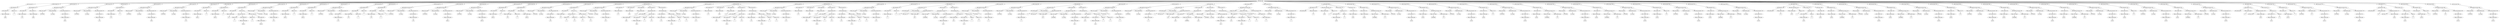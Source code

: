 /*
 * AST in dot format generated by phc -- the PHP compiler
 */

digraph AST {
node_0 [label="AST_php_script"];
node_1 [label="AST_eval_expr (12)"];
node_2 [label="AST_assignment (12)"];
node_3 [label="AST_variable (12)"];
node_4 [label="Token_variable_name"];
node_5 [label="base", shape=box]
node_4 -> node_5;
node_3 -> node_4;
node_6 [label="Token_int (12)"];
node_7 [label="1", shape=box]
node_6 -> node_7;
node_2 -> node_6;
node_2 -> node_3;
node_1 -> node_2;
node_8 [label="AST_eval_expr (13)"];
node_9 [label="AST_assignment (13)"];
node_10 [label="AST_variable (13)"];
node_11 [label="Token_variable_name"];
node_12 [label="ref", shape=box]
node_11 -> node_12;
node_10 -> node_11;
node_13 [label="AST_variable (13)"];
node_14 [label="Token_variable_name"];
node_15 [label="base", shape=box]
node_14 -> node_15;
node_13 -> node_14;
node_9 -> node_13;
node_9 -> node_10;
node_8 -> node_9;
node_16 [label="AST_eval_expr (15)"];
node_17 [label="AST_method_invocation (15)"];
node_18 [label="Token_class_name"];
node_19 [label="%STDLIB%", shape=box]
node_18 -> node_19;
node_20 [label="Token_method_name"];
node_21 [label="var_dump", shape=box]
node_20 -> node_21;
node_22 [label="AST_actual_parameter (15)"];
node_23 [label="AST_variable (15)"];
node_24 [label="Token_variable_name"];
node_25 [label="base", shape=box]
node_24 -> node_25;
node_23 -> node_24;
node_22 -> node_23;
node_17 -> node_22;
node_17 -> node_20;
node_17 -> node_18;
node_16 -> node_17;
node_26 [label="AST_eval_expr (16)"];
node_27 [label="AST_method_invocation (16)"];
node_28 [label="Token_class_name"];
node_29 [label="%STDLIB%", shape=box]
node_28 -> node_29;
node_30 [label="Token_method_name"];
node_31 [label="var_dump", shape=box]
node_30 -> node_31;
node_32 [label="AST_actual_parameter (16)"];
node_33 [label="AST_variable (16)"];
node_34 [label="Token_variable_name"];
node_35 [label="ref", shape=box]
node_34 -> node_35;
node_33 -> node_34;
node_32 -> node_33;
node_27 -> node_32;
node_27 -> node_30;
node_27 -> node_28;
node_26 -> node_27;
node_36 [label="AST_eval_expr (18)"];
node_37 [label="AST_assignment (18)"];
node_38 [label="AST_variable (18)"];
node_39 [label="Token_variable_name"];
node_40 [label="ref", shape=box]
node_39 -> node_40;
node_38 -> node_39;
node_41 [label="Token_int (18)"];
node_42 [label="2", shape=box]
node_41 -> node_42;
node_37 -> node_41;
node_37 -> node_38;
node_36 -> node_37;
node_43 [label="AST_eval_expr (20)"];
node_44 [label="AST_method_invocation (20)"];
node_45 [label="Token_class_name"];
node_46 [label="%STDLIB%", shape=box]
node_45 -> node_46;
node_47 [label="Token_method_name"];
node_48 [label="var_dump", shape=box]
node_47 -> node_48;
node_49 [label="AST_actual_parameter (20)"];
node_50 [label="AST_variable (20)"];
node_51 [label="Token_variable_name"];
node_52 [label="base", shape=box]
node_51 -> node_52;
node_50 -> node_51;
node_49 -> node_50;
node_44 -> node_49;
node_44 -> node_47;
node_44 -> node_45;
node_43 -> node_44;
node_53 [label="AST_eval_expr (21)"];
node_54 [label="AST_method_invocation (21)"];
node_55 [label="Token_class_name"];
node_56 [label="%STDLIB%", shape=box]
node_55 -> node_56;
node_57 [label="Token_method_name"];
node_58 [label="var_dump", shape=box]
node_57 -> node_58;
node_59 [label="AST_actual_parameter (21)"];
node_60 [label="AST_variable (21)"];
node_61 [label="Token_variable_name"];
node_62 [label="ref", shape=box]
node_61 -> node_62;
node_60 -> node_61;
node_59 -> node_60;
node_54 -> node_59;
node_54 -> node_57;
node_54 -> node_55;
node_53 -> node_54;
node_63 [label="AST_eval_expr (27)"];
node_64 [label="AST_assignment (27)"];
node_65 [label="AST_variable (27)"];
node_66 [label="Token_variable_name"];
node_67 [label="base_1", shape=box]
node_66 -> node_67;
node_65 -> node_66;
node_68 [label="Token_int (27)"];
node_69 [label="3", shape=box]
node_68 -> node_69;
node_64 -> node_68;
node_64 -> node_65;
node_63 -> node_64;
node_70 [label="AST_eval_expr (28)"];
node_71 [label="AST_assignment (28)"];
node_72 [label="AST_variable (28)"];
node_73 [label="Token_variable_name"];
node_74 [label="base_2", shape=box]
node_73 -> node_74;
node_72 -> node_73;
node_75 [label="Token_int (28)"];
node_76 [label="4", shape=box]
node_75 -> node_76;
node_71 -> node_75;
node_71 -> node_72;
node_70 -> node_71;
node_77 [label="AST_eval_expr (30)"];
node_78 [label="AST_assignment (30)"];
node_79 [label="AST_variable (30)"];
node_80 [label="Token_variable_name"];
node_81 [label="ref", shape=box]
node_80 -> node_81;
node_79 -> node_80;
node_82 [label="AST_array (30)"];
node_83 [label="AST_array_elem (30)"];
node_84 [label="Token_int (30)"];
node_85 [label="1", shape=box]
node_84 -> node_85;
node_86 [label="AST_variable (30)"];
node_87 [label="Token_variable_name"];
node_88 [label="base_1", shape=box]
node_87 -> node_88;
node_86 -> node_87;
node_83 -> node_86;
node_83 -> node_84;
node_89 [label="AST_array_elem (30)"];
node_90 [label="Token_int (30)"];
node_91 [label="2", shape=box]
node_90 -> node_91;
node_92 [label="AST_variable (30)"];
node_93 [label="Token_variable_name"];
node_94 [label="base_2", shape=box]
node_93 -> node_94;
node_92 -> node_93;
node_89 -> node_92;
node_89 -> node_90;
node_82 -> node_89;
node_82 -> node_83;
node_78 -> node_82;
node_78 -> node_79;
node_77 -> node_78;
node_95 [label="AST_eval_expr (32)"];
node_96 [label="AST_method_invocation (32)"];
node_97 [label="Token_class_name"];
node_98 [label="%STDLIB%", shape=box]
node_97 -> node_98;
node_99 [label="Token_method_name"];
node_100 [label="var_dump", shape=box]
node_99 -> node_100;
node_101 [label="AST_actual_parameter (32)"];
node_102 [label="AST_variable (32)"];
node_103 [label="Token_variable_name"];
node_104 [label="ref", shape=box]
node_103 -> node_104;
node_102 -> node_103;
node_101 -> node_102;
node_96 -> node_101;
node_96 -> node_99;
node_96 -> node_97;
node_95 -> node_96;
node_105 [label="AST_eval_expr (34)"];
node_106 [label="AST_assignment (34)"];
node_107 [label="AST_variable (34)"];
node_108 [label="Token_variable_name"];
node_109 [label="base_1", shape=box]
node_108 -> node_109;
node_107 -> node_108;
node_110 [label="Token_int (34)"];
node_111 [label="5", shape=box]
node_110 -> node_111;
node_106 -> node_110;
node_106 -> node_107;
node_105 -> node_106;
node_112 [label="AST_eval_expr (35)"];
node_113 [label="AST_assignment (35)"];
node_114 [label="AST_variable (35)"];
node_115 [label="Token_variable_name"];
node_116 [label="base_2", shape=box]
node_115 -> node_116;
node_114 -> node_115;
node_117 [label="Token_int (35)"];
node_118 [label="6", shape=box]
node_117 -> node_118;
node_113 -> node_117;
node_113 -> node_114;
node_112 -> node_113;
node_119 [label="AST_eval_expr (37)"];
node_120 [label="AST_method_invocation (37)"];
node_121 [label="Token_class_name"];
node_122 [label="%STDLIB%", shape=box]
node_121 -> node_122;
node_123 [label="Token_method_name"];
node_124 [label="var_dump", shape=box]
node_123 -> node_124;
node_125 [label="AST_actual_parameter (37)"];
node_126 [label="AST_variable (37)"];
node_127 [label="Token_variable_name"];
node_128 [label="ref", shape=box]
node_127 -> node_128;
node_126 -> node_127;
node_125 -> node_126;
node_120 -> node_125;
node_120 -> node_123;
node_120 -> node_121;
node_119 -> node_120;
node_129 [label="AST_eval_expr (38)"];
node_130 [label="AST_assignment (38)"];
node_131 [label="AST_variable (38)"];
node_132 [label="Token_variable_name"];
node_133 [label="ref", shape=box]
node_132 -> node_133;
node_134 [label="Token_int (38)"];
node_135 [label="1", shape=box]
node_134 -> node_135;
node_131 -> node_134;
node_131 -> node_132;
node_136 [label="Token_int (38)"];
node_137 [label="7", shape=box]
node_136 -> node_137;
node_130 -> node_136;
node_130 -> node_131;
node_129 -> node_130;
node_138 [label="AST_eval_expr (39)"];
node_139 [label="AST_assignment (39)"];
node_140 [label="AST_variable (39)"];
node_141 [label="Token_variable_name"];
node_142 [label="ref", shape=box]
node_141 -> node_142;
node_143 [label="Token_int (39)"];
node_144 [label="2", shape=box]
node_143 -> node_144;
node_140 -> node_143;
node_140 -> node_141;
node_145 [label="Token_int (39)"];
node_146 [label="8", shape=box]
node_145 -> node_146;
node_139 -> node_145;
node_139 -> node_140;
node_138 -> node_139;
node_147 [label="AST_eval_expr (41)"];
node_148 [label="AST_method_invocation (41)"];
node_149 [label="Token_class_name"];
node_150 [label="%STDLIB%", shape=box]
node_149 -> node_150;
node_151 [label="Token_method_name"];
node_152 [label="var_dump", shape=box]
node_151 -> node_152;
node_153 [label="AST_actual_parameter (41)"];
node_154 [label="AST_variable (41)"];
node_155 [label="Token_variable_name"];
node_156 [label="ref", shape=box]
node_155 -> node_156;
node_154 -> node_155;
node_153 -> node_154;
node_148 -> node_153;
node_148 -> node_151;
node_148 -> node_149;
node_147 -> node_148;
node_157 [label="AST_eval_expr (42)"];
node_158 [label="AST_method_invocation (42)"];
node_159 [label="Token_class_name"];
node_160 [label="%STDLIB%", shape=box]
node_159 -> node_160;
node_161 [label="Token_method_name"];
node_162 [label="var_dump", shape=box]
node_161 -> node_162;
node_163 [label="AST_actual_parameter (42)"];
node_164 [label="AST_variable (42)"];
node_165 [label="Token_variable_name"];
node_166 [label="base_1", shape=box]
node_165 -> node_166;
node_164 -> node_165;
node_163 -> node_164;
node_158 -> node_163;
node_158 -> node_161;
node_158 -> node_159;
node_157 -> node_158;
node_167 [label="AST_eval_expr (43)"];
node_168 [label="AST_method_invocation (43)"];
node_169 [label="Token_class_name"];
node_170 [label="%STDLIB%", shape=box]
node_169 -> node_170;
node_171 [label="Token_method_name"];
node_172 [label="var_dump", shape=box]
node_171 -> node_172;
node_173 [label="AST_actual_parameter (43)"];
node_174 [label="AST_variable (43)"];
node_175 [label="Token_variable_name"];
node_176 [label="base_2", shape=box]
node_175 -> node_176;
node_174 -> node_175;
node_173 -> node_174;
node_168 -> node_173;
node_168 -> node_171;
node_168 -> node_169;
node_167 -> node_168;
node_177 [label="AST_eval_expr (45)"];
node_178 [label="AST_assignment (45)"];
node_179 [label="AST_variable (45)"];
node_180 [label="Token_variable_name"];
node_181 [label="base_3", shape=box]
node_180 -> node_181;
node_179 -> node_180;
node_182 [label="Token_int (45)"];
node_183 [label="9", shape=box]
node_182 -> node_183;
node_178 -> node_182;
node_178 -> node_179;
node_177 -> node_178;
node_184 [label="AST_eval_expr (46)"];
node_185 [label="AST_assignment (46)"];
node_186 [label="AST_variable (46)"];
node_187 [label="Token_variable_name"];
node_188 [label="ref", shape=box]
node_187 -> node_188;
node_189 [label="Token_int (46)"];
node_190 [label="2", shape=box]
node_189 -> node_190;
node_186 -> node_189;
node_186 -> node_187;
node_191 [label="AST_variable (46)"];
node_192 [label="Token_variable_name"];
node_193 [label="base_3", shape=box]
node_192 -> node_193;
node_191 -> node_192;
node_185 -> node_191;
node_185 -> node_186;
node_184 -> node_185;
node_194 [label="AST_eval_expr (48)"];
node_195 [label="AST_method_invocation (48)"];
node_196 [label="Token_class_name"];
node_197 [label="%STDLIB%", shape=box]
node_196 -> node_197;
node_198 [label="Token_method_name"];
node_199 [label="var_dump", shape=box]
node_198 -> node_199;
node_200 [label="AST_actual_parameter (48)"];
node_201 [label="AST_variable (48)"];
node_202 [label="Token_variable_name"];
node_203 [label="ref", shape=box]
node_202 -> node_203;
node_201 -> node_202;
node_200 -> node_201;
node_195 -> node_200;
node_195 -> node_198;
node_195 -> node_196;
node_194 -> node_195;
node_204 [label="AST_eval_expr (57)"];
node_205 [label="AST_assignment (57)"];
node_206 [label="AST_variable (57)"];
node_207 [label="Token_variable_name"];
node_208 [label="arr", shape=box]
node_207 -> node_208;
node_206 -> node_207;
node_209 [label="AST_array (57)"];
node_210 [label="AST_array_elem (57)"];
node_211 [label="Token_int (57)"];
node_212 [label="1", shape=box]
node_211 -> node_212;
node_213 [label="Token_int (57)"];
node_214 [label="11", shape=box]
node_213 -> node_214;
node_210 -> node_213;
node_210 -> node_211;
node_215 [label="AST_array_elem (57)"];
node_216 [label="Token_int (57)"];
node_217 [label="2", shape=box]
node_216 -> node_217;
node_218 [label="Token_int (57)"];
node_219 [label="12", shape=box]
node_218 -> node_219;
node_215 -> node_218;
node_215 -> node_216;
node_209 -> node_215;
node_209 -> node_210;
node_205 -> node_209;
node_205 -> node_206;
node_204 -> node_205;
node_220 [label="AST_eval_expr (58)"];
node_221 [label="AST_method_invocation (58)"];
node_222 [label="Token_class_name"];
node_223 [label="%STDLIB%", shape=box]
node_222 -> node_223;
node_224 [label="Token_method_name"];
node_225 [label="var_dump", shape=box]
node_224 -> node_225;
node_226 [label="AST_actual_parameter (58)"];
node_227 [label="AST_variable (58)"];
node_228 [label="Token_variable_name"];
node_229 [label="arr", shape=box]
node_228 -> node_229;
node_227 -> node_228;
node_226 -> node_227;
node_221 -> node_226;
node_221 -> node_224;
node_221 -> node_222;
node_220 -> node_221;
node_230 [label="AST_foreach (60)"];
node_231 [label="AST_variable (60)"];
node_232 [label="Token_variable_name"];
node_233 [label="arr", shape=box]
node_232 -> node_233;
node_231 -> node_232;
node_234 [label="AST_variable (60)"];
node_235 [label="Token_variable_name"];
node_236 [label="key", shape=box]
node_235 -> node_236;
node_234 -> node_235;
node_237 [label="AST_variable (60)"];
node_238 [label="Token_variable_name"];
node_239 [label="val", shape=box]
node_238 -> node_239;
node_237 -> node_238;
node_240 [label="AST_eval_expr (60)"];
node_241 [label="AST_assignment (60)"];
node_242 [label="AST_variable (60)"];
node_243 [label="Token_variable_name"];
node_244 [label="key", shape=box]
node_243 -> node_244;
node_242 -> node_243;
node_245 [label="AST_bin_op (60)"];
node_246 [label="AST_variable (60)"];
node_247 [label="Token_variable_name"];
node_248 [label="key", shape=box]
node_247 -> node_248;
node_246 -> node_247;
node_249 [label="Token_op"];
node_250 [label="+", shape=box]
node_249 -> node_250;
node_251 [label="Token_int (60)"];
node_252 [label="10", shape=box]
node_251 -> node_252;
node_245 -> node_251;
node_245 -> node_249;
node_245 -> node_246;
node_241 -> node_245;
node_241 -> node_242;
node_240 -> node_241;
node_253 [label="AST_eval_expr (60)"];
node_254 [label="AST_assignment (60)"];
node_255 [label="AST_variable (60)"];
node_256 [label="Token_variable_name"];
node_257 [label="val", shape=box]
node_256 -> node_257;
node_255 -> node_256;
node_258 [label="AST_bin_op (60)"];
node_259 [label="AST_variable (60)"];
node_260 [label="Token_variable_name"];
node_261 [label="val", shape=box]
node_260 -> node_261;
node_259 -> node_260;
node_262 [label="Token_op"];
node_263 [label="*", shape=box]
node_262 -> node_263;
node_264 [label="Token_int (60)"];
node_265 [label="2", shape=box]
node_264 -> node_265;
node_258 -> node_264;
node_258 -> node_262;
node_258 -> node_259;
node_254 -> node_258;
node_254 -> node_255;
node_253 -> node_254;
node_230 -> node_253;
node_230 -> node_240;
node_230 -> node_237;
node_230 -> node_234;
node_230 -> node_231;
node_266 [label="AST_eval_expr (61)"];
node_267 [label="AST_method_invocation (61)"];
node_268 [label="Token_class_name"];
node_269 [label="%STDLIB%", shape=box]
node_268 -> node_269;
node_270 [label="Token_method_name"];
node_271 [label="var_dump", shape=box]
node_270 -> node_271;
node_272 [label="AST_actual_parameter (61)"];
node_273 [label="AST_variable (61)"];
node_274 [label="Token_variable_name"];
node_275 [label="arr", shape=box]
node_274 -> node_275;
node_273 -> node_274;
node_272 -> node_273;
node_267 -> node_272;
node_267 -> node_270;
node_267 -> node_268;
node_266 -> node_267;
node_276 [label="AST_foreach (63)"];
node_277 [label="AST_variable (63)"];
node_278 [label="Token_variable_name"];
node_279 [label="arr", shape=box]
node_278 -> node_279;
node_277 -> node_278;
node_280 [label="AST_variable (63)"];
node_281 [label="Token_variable_name"];
node_282 [label="key", shape=box]
node_281 -> node_282;
node_280 -> node_281;
node_283 [label="AST_variable (63)"];
node_284 [label="Token_variable_name"];
node_285 [label="val", shape=box]
node_284 -> node_285;
node_283 -> node_284;
node_286 [label="AST_eval_expr (63)"];
node_287 [label="AST_assignment (63)"];
node_288 [label="AST_variable (63)"];
node_289 [label="Token_variable_name"];
node_290 [label="key", shape=box]
node_289 -> node_290;
node_288 -> node_289;
node_291 [label="AST_bin_op (63)"];
node_292 [label="AST_variable (63)"];
node_293 [label="Token_variable_name"];
node_294 [label="key", shape=box]
node_293 -> node_294;
node_292 -> node_293;
node_295 [label="Token_op"];
node_296 [label="+", shape=box]
node_295 -> node_296;
node_297 [label="Token_int (63)"];
node_298 [label="10", shape=box]
node_297 -> node_298;
node_291 -> node_297;
node_291 -> node_295;
node_291 -> node_292;
node_287 -> node_291;
node_287 -> node_288;
node_286 -> node_287;
node_299 [label="AST_eval_expr (63)"];
node_300 [label="AST_assignment (63)"];
node_301 [label="AST_variable (63)"];
node_302 [label="Token_variable_name"];
node_303 [label="val", shape=box]
node_302 -> node_303;
node_301 -> node_302;
node_304 [label="AST_bin_op (63)"];
node_305 [label="AST_variable (63)"];
node_306 [label="Token_variable_name"];
node_307 [label="val", shape=box]
node_306 -> node_307;
node_305 -> node_306;
node_308 [label="Token_op"];
node_309 [label="*", shape=box]
node_308 -> node_309;
node_310 [label="Token_int (63)"];
node_311 [label="2", shape=box]
node_310 -> node_311;
node_304 -> node_310;
node_304 -> node_308;
node_304 -> node_305;
node_300 -> node_304;
node_300 -> node_301;
node_299 -> node_300;
node_276 -> node_299;
node_276 -> node_286;
node_276 -> node_283;
node_276 -> node_280;
node_276 -> node_277;
node_312 [label="AST_eval_expr (64)"];
node_313 [label="AST_method_invocation (64)"];
node_314 [label="Token_class_name"];
node_315 [label="%STDLIB%", shape=box]
node_314 -> node_315;
node_316 [label="Token_method_name"];
node_317 [label="var_dump", shape=box]
node_316 -> node_317;
node_318 [label="AST_actual_parameter (64)"];
node_319 [label="AST_variable (64)"];
node_320 [label="Token_variable_name"];
node_321 [label="arr", shape=box]
node_320 -> node_321;
node_319 -> node_320;
node_318 -> node_319;
node_313 -> node_318;
node_313 -> node_316;
node_313 -> node_314;
node_312 -> node_313;
node_322 [label="AST_foreach (65)"];
node_323 [label="AST_variable (65)"];
node_324 [label="Token_variable_name"];
node_325 [label="arr", shape=box]
node_324 -> node_325;
node_323 -> node_324;
node_326 [label="AST_variable (65)"];
node_327 [label="Token_variable_name"];
node_328 [label="key", shape=box]
node_327 -> node_328;
node_326 -> node_327;
node_329 [label="AST_variable (65)"];
node_330 [label="Token_variable_name"];
node_331 [label="val", shape=box]
node_330 -> node_331;
node_329 -> node_330;
node_332 [label="AST_eval_expr (65)"];
node_333 [label="AST_assignment (65)"];
node_334 [label="AST_variable (65)"];
node_335 [label="Token_variable_name"];
node_336 [label="key", shape=box]
node_335 -> node_336;
node_334 -> node_335;
node_337 [label="AST_bin_op (65)"];
node_338 [label="AST_variable (65)"];
node_339 [label="Token_variable_name"];
node_340 [label="key", shape=box]
node_339 -> node_340;
node_338 -> node_339;
node_341 [label="Token_op"];
node_342 [label="+", shape=box]
node_341 -> node_342;
node_343 [label="Token_int (65)"];
node_344 [label="10", shape=box]
node_343 -> node_344;
node_337 -> node_343;
node_337 -> node_341;
node_337 -> node_338;
node_333 -> node_337;
node_333 -> node_334;
node_332 -> node_333;
node_345 [label="AST_eval_expr (65)"];
node_346 [label="AST_assignment (65)"];
node_347 [label="AST_variable (65)"];
node_348 [label="Token_variable_name"];
node_349 [label="val", shape=box]
node_348 -> node_349;
node_347 -> node_348;
node_350 [label="AST_bin_op (65)"];
node_351 [label="AST_variable (65)"];
node_352 [label="Token_variable_name"];
node_353 [label="val", shape=box]
node_352 -> node_353;
node_351 -> node_352;
node_354 [label="Token_op"];
node_355 [label="*", shape=box]
node_354 -> node_355;
node_356 [label="Token_int (65)"];
node_357 [label="2", shape=box]
node_356 -> node_357;
node_350 -> node_356;
node_350 -> node_354;
node_350 -> node_351;
node_346 -> node_350;
node_346 -> node_347;
node_345 -> node_346;
node_322 -> node_345;
node_322 -> node_332;
node_322 -> node_329;
node_322 -> node_326;
node_322 -> node_323;
node_358 [label="AST_eval_expr (66)"];
node_359 [label="AST_method_invocation (66)"];
node_360 [label="Token_class_name"];
node_361 [label="%STDLIB%", shape=box]
node_360 -> node_361;
node_362 [label="Token_method_name"];
node_363 [label="var_dump", shape=box]
node_362 -> node_363;
node_364 [label="AST_actual_parameter (66)"];
node_365 [label="AST_variable (66)"];
node_366 [label="Token_variable_name"];
node_367 [label="arr", shape=box]
node_366 -> node_367;
node_365 -> node_366;
node_364 -> node_365;
node_359 -> node_364;
node_359 -> node_362;
node_359 -> node_360;
node_358 -> node_359;
node_368 [label="AST_eval_expr (74)"];
node_369 [label="AST_assignment (74)"];
node_370 [label="AST_variable (74)"];
node_371 [label="Token_variable_name"];
node_372 [label="x", shape=box]
node_371 -> node_372;
node_370 -> node_371;
node_373 [label="Token_int (74)"];
node_374 [label="2", shape=box]
node_373 -> node_374;
node_369 -> node_373;
node_369 -> node_370;
node_368 -> node_369;
node_375 [label="AST_method (75)"];
node_376 [label="AST_signature (79)"];
node_377 [label="AST_method_mod"];
node_378 [label="Token_method_name"];
node_379 [label="f1", shape=box]
node_378 -> node_379;
node_380 [label="AST_formal_parameter (75)"];
node_381 [label="AST_type (75)"];
node_382 [label="Token_variable_name"];
node_383 [label="par", shape=box]
node_382 -> node_383;
node_380 -> node_382;
node_380 -> node_381;
node_376 -> node_380;
node_376 -> node_378;
node_376 -> node_377;
node_384 [label="AST_eval_expr (77)"];
node_385 [label="AST_method_invocation (77)"];
node_386 [label="Token_class_name"];
node_387 [label="%STDLIB%", shape=box]
node_386 -> node_387;
node_388 [label="Token_method_name"];
node_389 [label="var_dump", shape=box]
node_388 -> node_389;
node_390 [label="AST_actual_parameter (77)"];
node_391 [label="AST_variable (77)"];
node_392 [label="Token_variable_name"];
node_393 [label="par", shape=box]
node_392 -> node_393;
node_391 -> node_392;
node_390 -> node_391;
node_385 -> node_390;
node_385 -> node_388;
node_385 -> node_386;
node_384 -> node_385;
node_394 [label="AST_eval_expr (78)"];
node_395 [label="AST_assignment (78)"];
node_396 [label="AST_variable (78)"];
node_397 [label="Token_variable_name"];
node_398 [label="par", shape=box]
node_397 -> node_398;
node_396 -> node_397;
node_399 [label="AST_bin_op (78)"];
node_400 [label="AST_variable (78)"];
node_401 [label="Token_variable_name"];
node_402 [label="par", shape=box]
node_401 -> node_402;
node_400 -> node_401;
node_403 [label="Token_op"];
node_404 [label="*", shape=box]
node_403 -> node_404;
node_405 [label="Token_int (78)"];
node_406 [label="2", shape=box]
node_405 -> node_406;
node_399 -> node_405;
node_399 -> node_403;
node_399 -> node_400;
node_395 -> node_399;
node_395 -> node_396;
node_394 -> node_395;
node_375 -> node_394;
node_375 -> node_384;
node_375 -> node_376;
node_407 [label="AST_eval_expr (81)"];
node_408 [label="AST_method_invocation (81)"];
node_409 [label="Token_class_name"];
node_410 [label="%STDLIB%", shape=box]
node_409 -> node_410;
node_411 [label="Token_method_name"];
node_412 [label="f1", shape=box]
node_411 -> node_412;
node_413 [label="AST_actual_parameter (81)"];
node_414 [label="AST_variable (81)"];
node_415 [label="Token_variable_name"];
node_416 [label="x", shape=box]
node_415 -> node_416;
node_414 -> node_415;
node_413 -> node_414;
node_408 -> node_413;
node_408 -> node_411;
node_408 -> node_409;
node_407 -> node_408;
node_417 [label="AST_eval_expr (82)"];
node_418 [label="AST_method_invocation (82)"];
node_419 [label="Token_class_name"];
node_420 [label="%STDLIB%", shape=box]
node_419 -> node_420;
node_421 [label="Token_method_name"];
node_422 [label="var_dump", shape=box]
node_421 -> node_422;
node_423 [label="AST_actual_parameter (82)"];
node_424 [label="AST_variable (82)"];
node_425 [label="Token_variable_name"];
node_426 [label="x", shape=box]
node_425 -> node_426;
node_424 -> node_425;
node_423 -> node_424;
node_418 -> node_423;
node_418 -> node_421;
node_418 -> node_419;
node_417 -> node_418;
node_427 [label="AST_method (84)"];
node_428 [label="AST_signature (88)"];
node_429 [label="AST_method_mod"];
node_430 [label="Token_method_name"];
node_431 [label="f2", shape=box]
node_430 -> node_431;
node_432 [label="AST_formal_parameter (84)"];
node_433 [label="AST_type (84)"];
node_434 [label="Token_variable_name"];
node_435 [label="par", shape=box]
node_434 -> node_435;
node_432 -> node_434;
node_432 -> node_433;
node_428 -> node_432;
node_428 -> node_430;
node_428 -> node_429;
node_436 [label="AST_eval_expr (86)"];
node_437 [label="AST_method_invocation (86)"];
node_438 [label="Token_class_name"];
node_439 [label="%STDLIB%", shape=box]
node_438 -> node_439;
node_440 [label="Token_method_name"];
node_441 [label="var_dump", shape=box]
node_440 -> node_441;
node_442 [label="AST_actual_parameter (86)"];
node_443 [label="AST_variable (86)"];
node_444 [label="Token_variable_name"];
node_445 [label="par", shape=box]
node_444 -> node_445;
node_443 -> node_444;
node_442 -> node_443;
node_437 -> node_442;
node_437 -> node_440;
node_437 -> node_438;
node_436 -> node_437;
node_446 [label="AST_eval_expr (87)"];
node_447 [label="AST_assignment (87)"];
node_448 [label="AST_variable (87)"];
node_449 [label="Token_variable_name"];
node_450 [label="par", shape=box]
node_449 -> node_450;
node_448 -> node_449;
node_451 [label="AST_bin_op (87)"];
node_452 [label="AST_variable (87)"];
node_453 [label="Token_variable_name"];
node_454 [label="par", shape=box]
node_453 -> node_454;
node_452 -> node_453;
node_455 [label="Token_op"];
node_456 [label="*", shape=box]
node_455 -> node_456;
node_457 [label="Token_int (87)"];
node_458 [label="2", shape=box]
node_457 -> node_458;
node_451 -> node_457;
node_451 -> node_455;
node_451 -> node_452;
node_447 -> node_451;
node_447 -> node_448;
node_446 -> node_447;
node_427 -> node_446;
node_427 -> node_436;
node_427 -> node_428;
node_459 [label="AST_eval_expr (90)"];
node_460 [label="AST_method_invocation (90)"];
node_461 [label="Token_class_name"];
node_462 [label="%STDLIB%", shape=box]
node_461 -> node_462;
node_463 [label="Token_method_name"];
node_464 [label="f2", shape=box]
node_463 -> node_464;
node_465 [label="AST_actual_parameter (90)"];
node_466 [label="AST_variable (90)"];
node_467 [label="Token_variable_name"];
node_468 [label="x", shape=box]
node_467 -> node_468;
node_466 -> node_467;
node_465 -> node_466;
node_460 -> node_465;
node_460 -> node_463;
node_460 -> node_461;
node_459 -> node_460;
node_469 [label="AST_eval_expr (91)"];
node_470 [label="AST_method_invocation (91)"];
node_471 [label="Token_class_name"];
node_472 [label="%STDLIB%", shape=box]
node_471 -> node_472;
node_473 [label="Token_method_name"];
node_474 [label="var_dump", shape=box]
node_473 -> node_474;
node_475 [label="AST_actual_parameter (91)"];
node_476 [label="AST_variable (91)"];
node_477 [label="Token_variable_name"];
node_478 [label="x", shape=box]
node_477 -> node_478;
node_476 -> node_477;
node_475 -> node_476;
node_470 -> node_475;
node_470 -> node_473;
node_470 -> node_471;
node_469 -> node_470;
node_479 [label="AST_method (93)"];
node_480 [label="AST_signature (98)"];
node_481 [label="AST_method_mod"];
node_482 [label="Token_method_name"];
node_483 [label="f3", shape=box]
node_482 -> node_483;
node_484 [label="AST_formal_parameter (93)"];
node_485 [label="AST_type (93)"];
node_486 [label="Token_variable_name"];
node_487 [label="par", shape=box]
node_486 -> node_487;
node_484 -> node_486;
node_484 -> node_485;
node_480 -> node_484;
node_480 -> node_482;
node_480 -> node_481;
node_488 [label="AST_eval_expr (95)"];
node_489 [label="AST_assignment (95)"];
node_490 [label="AST_variable (95)"];
node_491 [label="Token_variable_name"];
node_492 [label="par", shape=box]
node_491 -> node_492;
node_490 -> node_491;
node_493 [label="AST_variable (95)"];
node_494 [label="Token_class_name (95)"];
node_495 [label="%MAIN%", shape=box]
node_494 -> node_495;
node_496 [label="Token_variable_name"];
node_497 [label="par", shape=box]
node_496 -> node_497;
node_493 -> node_496;
node_493 -> node_494;
node_489 -> node_493;
node_489 -> node_490;
node_488 -> node_489;
node_498 [label="AST_eval_expr (96)"];
node_499 [label="AST_method_invocation (96)"];
node_500 [label="Token_class_name"];
node_501 [label="%STDLIB%", shape=box]
node_500 -> node_501;
node_502 [label="Token_method_name"];
node_503 [label="var_dump", shape=box]
node_502 -> node_503;
node_504 [label="AST_actual_parameter (96)"];
node_505 [label="AST_variable (96)"];
node_506 [label="Token_variable_name"];
node_507 [label="par", shape=box]
node_506 -> node_507;
node_505 -> node_506;
node_504 -> node_505;
node_499 -> node_504;
node_499 -> node_502;
node_499 -> node_500;
node_498 -> node_499;
node_508 [label="AST_eval_expr (97)"];
node_509 [label="AST_assignment (97)"];
node_510 [label="AST_variable (97)"];
node_511 [label="Token_variable_name"];
node_512 [label="par", shape=box]
node_511 -> node_512;
node_510 -> node_511;
node_513 [label="AST_bin_op (97)"];
node_514 [label="AST_variable (97)"];
node_515 [label="Token_variable_name"];
node_516 [label="par", shape=box]
node_515 -> node_516;
node_514 -> node_515;
node_517 [label="Token_op"];
node_518 [label="*", shape=box]
node_517 -> node_518;
node_519 [label="Token_int (97)"];
node_520 [label="2", shape=box]
node_519 -> node_520;
node_513 -> node_519;
node_513 -> node_517;
node_513 -> node_514;
node_509 -> node_513;
node_509 -> node_510;
node_508 -> node_509;
node_479 -> node_508;
node_479 -> node_498;
node_479 -> node_488;
node_479 -> node_480;
node_521 [label="AST_eval_expr (100)"];
node_522 [label="AST_method_invocation (100)"];
node_523 [label="Token_class_name"];
node_524 [label="%STDLIB%", shape=box]
node_523 -> node_524;
node_525 [label="Token_method_name"];
node_526 [label="f3", shape=box]
node_525 -> node_526;
node_527 [label="AST_actual_parameter (100)"];
node_528 [label="AST_variable (100)"];
node_529 [label="Token_variable_name"];
node_530 [label="x", shape=box]
node_529 -> node_530;
node_528 -> node_529;
node_527 -> node_528;
node_522 -> node_527;
node_522 -> node_525;
node_522 -> node_523;
node_521 -> node_522;
node_531 [label="AST_eval_expr (101)"];
node_532 [label="AST_method_invocation (101)"];
node_533 [label="Token_class_name"];
node_534 [label="%STDLIB%", shape=box]
node_533 -> node_534;
node_535 [label="Token_method_name"];
node_536 [label="var_dump", shape=box]
node_535 -> node_536;
node_537 [label="AST_actual_parameter (101)"];
node_538 [label="AST_variable (101)"];
node_539 [label="Token_variable_name"];
node_540 [label="x", shape=box]
node_539 -> node_540;
node_538 -> node_539;
node_537 -> node_538;
node_532 -> node_537;
node_532 -> node_535;
node_532 -> node_533;
node_531 -> node_532;
node_541 [label="AST_method (108)"];
node_542 [label="AST_signature (114)"];
node_543 [label="AST_method_mod"];
node_544 [label="Token_method_name"];
node_545 [label="f4", shape=box]
node_544 -> node_545;
node_542 -> node_544;
node_542 -> node_543;
node_546 [label="AST_static_declaration (110)"];
node_547 [label="Token_variable_name"];
node_548 [label="in_f4", shape=box]
node_547 -> node_548;
node_549 [label="Token_int (110)"];
node_550 [label="0", shape=box]
node_549 -> node_550;
node_546 -> node_549;
node_546 -> node_547;
node_551 [label="AST_eval_expr (112)"];
node_552 [label="AST_post_op (112)"];
node_553 [label="AST_variable (112)"];
node_554 [label="Token_variable_name"];
node_555 [label="in_f4", shape=box]
node_554 -> node_555;
node_553 -> node_554;
node_556 [label="Token_op"];
node_557 [label="++", shape=box]
node_556 -> node_557;
node_552 -> node_556;
node_552 -> node_553;
node_551 -> node_552;
node_558 [label="AST_return (113)"];
node_559 [label="AST_variable (113)"];
node_560 [label="Token_variable_name"];
node_561 [label="in_f4", shape=box]
node_560 -> node_561;
node_559 -> node_560;
node_558 -> node_559;
node_541 -> node_558;
node_541 -> node_551;
node_541 -> node_546;
node_541 -> node_542;
node_562 [label="AST_eval_expr (116)"];
node_563 [label="AST_assignment (116)"];
node_564 [label="AST_variable (116)"];
node_565 [label="Token_variable_name"];
node_566 [label="out_f4", shape=box]
node_565 -> node_566;
node_564 -> node_565;
node_567 [label="AST_method_invocation (116)"];
node_568 [label="Token_class_name"];
node_569 [label="%STDLIB%", shape=box]
node_568 -> node_569;
node_570 [label="Token_method_name"];
node_571 [label="f4", shape=box]
node_570 -> node_571;
node_567 -> node_570;
node_567 -> node_568;
node_563 -> node_567;
node_563 -> node_564;
node_562 -> node_563;
node_572 [label="AST_eval_expr (117)"];
node_573 [label="AST_method_invocation (117)"];
node_574 [label="Token_class_name"];
node_575 [label="%STDLIB%", shape=box]
node_574 -> node_575;
node_576 [label="Token_method_name"];
node_577 [label="var_dump", shape=box]
node_576 -> node_577;
node_578 [label="AST_actual_parameter (117)"];
node_579 [label="AST_variable (117)"];
node_580 [label="Token_variable_name"];
node_581 [label="out_f4", shape=box]
node_580 -> node_581;
node_579 -> node_580;
node_578 -> node_579;
node_573 -> node_578;
node_573 -> node_576;
node_573 -> node_574;
node_572 -> node_573;
node_582 [label="AST_eval_expr (119)"];
node_583 [label="AST_assignment (119)"];
node_584 [label="AST_variable (119)"];
node_585 [label="Token_variable_name"];
node_586 [label="out_f4", shape=box]
node_585 -> node_586;
node_584 -> node_585;
node_587 [label="AST_method_invocation (119)"];
node_588 [label="Token_class_name"];
node_589 [label="%STDLIB%", shape=box]
node_588 -> node_589;
node_590 [label="Token_method_name"];
node_591 [label="f4", shape=box]
node_590 -> node_591;
node_587 -> node_590;
node_587 -> node_588;
node_583 -> node_587;
node_583 -> node_584;
node_582 -> node_583;
node_592 [label="AST_eval_expr (120)"];
node_593 [label="AST_method_invocation (120)"];
node_594 [label="Token_class_name"];
node_595 [label="%STDLIB%", shape=box]
node_594 -> node_595;
node_596 [label="Token_method_name"];
node_597 [label="var_dump", shape=box]
node_596 -> node_597;
node_598 [label="AST_actual_parameter (120)"];
node_599 [label="AST_variable (120)"];
node_600 [label="Token_variable_name"];
node_601 [label="out_f4", shape=box]
node_600 -> node_601;
node_599 -> node_600;
node_598 -> node_599;
node_593 -> node_598;
node_593 -> node_596;
node_593 -> node_594;
node_592 -> node_593;
node_602 [label="AST_eval_expr (122)"];
node_603 [label="AST_assignment (122)"];
node_604 [label="AST_variable (122)"];
node_605 [label="Token_variable_name"];
node_606 [label="out_f4", shape=box]
node_605 -> node_606;
node_604 -> node_605;
node_607 [label="Token_int (122)"];
node_608 [label="10", shape=box]
node_607 -> node_608;
node_603 -> node_607;
node_603 -> node_604;
node_602 -> node_603;
node_609 [label="AST_eval_expr (123)"];
node_610 [label="AST_method_invocation (123)"];
node_611 [label="Token_class_name"];
node_612 [label="%STDLIB%", shape=box]
node_611 -> node_612;
node_613 [label="Token_method_name"];
node_614 [label="var_dump", shape=box]
node_613 -> node_614;
node_615 [label="AST_actual_parameter (123)"];
node_616 [label="AST_variable (123)"];
node_617 [label="Token_variable_name"];
node_618 [label="out_f4", shape=box]
node_617 -> node_618;
node_616 -> node_617;
node_615 -> node_616;
node_610 -> node_615;
node_610 -> node_613;
node_610 -> node_611;
node_609 -> node_610;
node_619 [label="AST_eval_expr (124)"];
node_620 [label="AST_assignment (124)"];
node_621 [label="AST_variable (124)"];
node_622 [label="Token_variable_name"];
node_623 [label="out_f4", shape=box]
node_622 -> node_623;
node_621 -> node_622;
node_624 [label="AST_method_invocation (124)"];
node_625 [label="Token_class_name"];
node_626 [label="%STDLIB%", shape=box]
node_625 -> node_626;
node_627 [label="Token_method_name"];
node_628 [label="f4", shape=box]
node_627 -> node_628;
node_624 -> node_627;
node_624 -> node_625;
node_620 -> node_624;
node_620 -> node_621;
node_619 -> node_620;
node_629 [label="AST_eval_expr (125)"];
node_630 [label="AST_method_invocation (125)"];
node_631 [label="Token_class_name"];
node_632 [label="%STDLIB%", shape=box]
node_631 -> node_632;
node_633 [label="Token_method_name"];
node_634 [label="var_dump", shape=box]
node_633 -> node_634;
node_635 [label="AST_actual_parameter (125)"];
node_636 [label="AST_variable (125)"];
node_637 [label="Token_variable_name"];
node_638 [label="out_f4", shape=box]
node_637 -> node_638;
node_636 -> node_637;
node_635 -> node_636;
node_630 -> node_635;
node_630 -> node_633;
node_630 -> node_631;
node_629 -> node_630;
node_639 [label="AST_eval_expr (127)"];
node_640 [label="AST_assignment (127)"];
node_641 [label="AST_variable (127)"];
node_642 [label="Token_variable_name"];
node_643 [label="out_f4", shape=box]
node_642 -> node_643;
node_641 -> node_642;
node_644 [label="AST_method_invocation (127)"];
node_645 [label="Token_class_name"];
node_646 [label="%STDLIB%", shape=box]
node_645 -> node_646;
node_647 [label="Token_method_name"];
node_648 [label="f4", shape=box]
node_647 -> node_648;
node_644 -> node_647;
node_644 -> node_645;
node_640 -> node_644;
node_640 -> node_641;
node_639 -> node_640;
node_649 [label="AST_eval_expr (128)"];
node_650 [label="AST_method_invocation (128)"];
node_651 [label="Token_class_name"];
node_652 [label="%STDLIB%", shape=box]
node_651 -> node_652;
node_653 [label="Token_method_name"];
node_654 [label="var_dump", shape=box]
node_653 -> node_654;
node_655 [label="AST_actual_parameter (128)"];
node_656 [label="AST_variable (128)"];
node_657 [label="Token_variable_name"];
node_658 [label="out_f4", shape=box]
node_657 -> node_658;
node_656 -> node_657;
node_655 -> node_656;
node_650 -> node_655;
node_650 -> node_653;
node_650 -> node_651;
node_649 -> node_650;
node_659 [label="AST_eval_expr (129)"];
node_660 [label="AST_assignment (129)"];
node_661 [label="AST_variable (129)"];
node_662 [label="Token_variable_name"];
node_663 [label="out_f4", shape=box]
node_662 -> node_663;
node_661 -> node_662;
node_664 [label="Token_int (129)"];
node_665 [label="10", shape=box]
node_664 -> node_665;
node_660 -> node_664;
node_660 -> node_661;
node_659 -> node_660;
node_666 [label="AST_eval_expr (130)"];
node_667 [label="AST_method_invocation (130)"];
node_668 [label="Token_class_name"];
node_669 [label="%STDLIB%", shape=box]
node_668 -> node_669;
node_670 [label="Token_method_name"];
node_671 [label="var_dump", shape=box]
node_670 -> node_671;
node_672 [label="AST_actual_parameter (130)"];
node_673 [label="AST_variable (130)"];
node_674 [label="Token_variable_name"];
node_675 [label="out_f4", shape=box]
node_674 -> node_675;
node_673 -> node_674;
node_672 -> node_673;
node_667 -> node_672;
node_667 -> node_670;
node_667 -> node_668;
node_666 -> node_667;
node_676 [label="AST_eval_expr (131)"];
node_677 [label="AST_assignment (131)"];
node_678 [label="AST_variable (131)"];
node_679 [label="Token_variable_name"];
node_680 [label="out_f4", shape=box]
node_679 -> node_680;
node_678 -> node_679;
node_681 [label="AST_method_invocation (131)"];
node_682 [label="Token_class_name"];
node_683 [label="%STDLIB%", shape=box]
node_682 -> node_683;
node_684 [label="Token_method_name"];
node_685 [label="f4", shape=box]
node_684 -> node_685;
node_681 -> node_684;
node_681 -> node_682;
node_677 -> node_681;
node_677 -> node_678;
node_676 -> node_677;
node_686 [label="AST_eval_expr (132)"];
node_687 [label="AST_method_invocation (132)"];
node_688 [label="Token_class_name"];
node_689 [label="%STDLIB%", shape=box]
node_688 -> node_689;
node_690 [label="Token_method_name"];
node_691 [label="var_dump", shape=box]
node_690 -> node_691;
node_692 [label="AST_actual_parameter (132)"];
node_693 [label="AST_variable (132)"];
node_694 [label="Token_variable_name"];
node_695 [label="out_f4", shape=box]
node_694 -> node_695;
node_693 -> node_694;
node_692 -> node_693;
node_687 -> node_692;
node_687 -> node_690;
node_687 -> node_688;
node_686 -> node_687;
node_696 [label="AST_method (133)"];
node_697 [label="AST_signature (139)"];
node_698 [label="AST_method_mod"];
node_699 [label="Token_method_name"];
node_700 [label="f5", shape=box]
node_699 -> node_700;
node_697 -> node_699;
node_697 -> node_698;
node_701 [label="AST_static_declaration (135)"];
node_702 [label="Token_variable_name"];
node_703 [label="in_f5", shape=box]
node_702 -> node_703;
node_704 [label="Token_int (135)"];
node_705 [label="0", shape=box]
node_704 -> node_705;
node_701 -> node_704;
node_701 -> node_702;
node_706 [label="AST_eval_expr (137)"];
node_707 [label="AST_post_op (137)"];
node_708 [label="AST_variable (137)"];
node_709 [label="Token_variable_name"];
node_710 [label="in_f5", shape=box]
node_709 -> node_710;
node_708 -> node_709;
node_711 [label="Token_op"];
node_712 [label="++", shape=box]
node_711 -> node_712;
node_707 -> node_711;
node_707 -> node_708;
node_706 -> node_707;
node_713 [label="AST_return (138)"];
node_714 [label="AST_variable (138)"];
node_715 [label="Token_variable_name"];
node_716 [label="in_f5", shape=box]
node_715 -> node_716;
node_714 -> node_715;
node_713 -> node_714;
node_696 -> node_713;
node_696 -> node_706;
node_696 -> node_701;
node_696 -> node_697;
node_717 [label="AST_eval_expr (141)"];
node_718 [label="AST_assignment (141)"];
node_719 [label="AST_variable (141)"];
node_720 [label="Token_variable_name"];
node_721 [label="out_f5", shape=box]
node_720 -> node_721;
node_719 -> node_720;
node_722 [label="AST_method_invocation (141)"];
node_723 [label="Token_class_name"];
node_724 [label="%STDLIB%", shape=box]
node_723 -> node_724;
node_725 [label="Token_method_name"];
node_726 [label="f5", shape=box]
node_725 -> node_726;
node_722 -> node_725;
node_722 -> node_723;
node_718 -> node_722;
node_718 -> node_719;
node_717 -> node_718;
node_727 [label="AST_eval_expr (142)"];
node_728 [label="AST_method_invocation (142)"];
node_729 [label="Token_class_name"];
node_730 [label="%STDLIB%", shape=box]
node_729 -> node_730;
node_731 [label="Token_method_name"];
node_732 [label="var_dump", shape=box]
node_731 -> node_732;
node_733 [label="AST_actual_parameter (142)"];
node_734 [label="AST_variable (142)"];
node_735 [label="Token_variable_name"];
node_736 [label="out_f5", shape=box]
node_735 -> node_736;
node_734 -> node_735;
node_733 -> node_734;
node_728 -> node_733;
node_728 -> node_731;
node_728 -> node_729;
node_727 -> node_728;
node_737 [label="AST_eval_expr (144)"];
node_738 [label="AST_assignment (144)"];
node_739 [label="AST_variable (144)"];
node_740 [label="Token_variable_name"];
node_741 [label="out_f5", shape=box]
node_740 -> node_741;
node_739 -> node_740;
node_742 [label="AST_method_invocation (144)"];
node_743 [label="Token_class_name"];
node_744 [label="%STDLIB%", shape=box]
node_743 -> node_744;
node_745 [label="Token_method_name"];
node_746 [label="f5", shape=box]
node_745 -> node_746;
node_742 -> node_745;
node_742 -> node_743;
node_738 -> node_742;
node_738 -> node_739;
node_737 -> node_738;
node_747 [label="AST_eval_expr (145)"];
node_748 [label="AST_method_invocation (145)"];
node_749 [label="Token_class_name"];
node_750 [label="%STDLIB%", shape=box]
node_749 -> node_750;
node_751 [label="Token_method_name"];
node_752 [label="var_dump", shape=box]
node_751 -> node_752;
node_753 [label="AST_actual_parameter (145)"];
node_754 [label="AST_variable (145)"];
node_755 [label="Token_variable_name"];
node_756 [label="out_f5", shape=box]
node_755 -> node_756;
node_754 -> node_755;
node_753 -> node_754;
node_748 -> node_753;
node_748 -> node_751;
node_748 -> node_749;
node_747 -> node_748;
node_757 [label="AST_eval_expr (147)"];
node_758 [label="AST_assignment (147)"];
node_759 [label="AST_variable (147)"];
node_760 [label="Token_variable_name"];
node_761 [label="out_f5", shape=box]
node_760 -> node_761;
node_759 -> node_760;
node_762 [label="Token_int (147)"];
node_763 [label="10", shape=box]
node_762 -> node_763;
node_758 -> node_762;
node_758 -> node_759;
node_757 -> node_758;
node_764 [label="AST_eval_expr (148)"];
node_765 [label="AST_method_invocation (148)"];
node_766 [label="Token_class_name"];
node_767 [label="%STDLIB%", shape=box]
node_766 -> node_767;
node_768 [label="Token_method_name"];
node_769 [label="var_dump", shape=box]
node_768 -> node_769;
node_770 [label="AST_actual_parameter (148)"];
node_771 [label="AST_variable (148)"];
node_772 [label="Token_variable_name"];
node_773 [label="out_f5", shape=box]
node_772 -> node_773;
node_771 -> node_772;
node_770 -> node_771;
node_765 -> node_770;
node_765 -> node_768;
node_765 -> node_766;
node_764 -> node_765;
node_774 [label="AST_eval_expr (149)"];
node_775 [label="AST_assignment (149)"];
node_776 [label="AST_variable (149)"];
node_777 [label="Token_variable_name"];
node_778 [label="out_f5", shape=box]
node_777 -> node_778;
node_776 -> node_777;
node_779 [label="AST_method_invocation (149)"];
node_780 [label="Token_class_name"];
node_781 [label="%STDLIB%", shape=box]
node_780 -> node_781;
node_782 [label="Token_method_name"];
node_783 [label="f5", shape=box]
node_782 -> node_783;
node_779 -> node_782;
node_779 -> node_780;
node_775 -> node_779;
node_775 -> node_776;
node_774 -> node_775;
node_784 [label="AST_eval_expr (150)"];
node_785 [label="AST_method_invocation (150)"];
node_786 [label="Token_class_name"];
node_787 [label="%STDLIB%", shape=box]
node_786 -> node_787;
node_788 [label="Token_method_name"];
node_789 [label="var_dump", shape=box]
node_788 -> node_789;
node_790 [label="AST_actual_parameter (150)"];
node_791 [label="AST_variable (150)"];
node_792 [label="Token_variable_name"];
node_793 [label="out_f5", shape=box]
node_792 -> node_793;
node_791 -> node_792;
node_790 -> node_791;
node_785 -> node_790;
node_785 -> node_788;
node_785 -> node_786;
node_784 -> node_785;
node_794 [label="AST_eval_expr (152)"];
node_795 [label="AST_assignment (152)"];
node_796 [label="AST_variable (152)"];
node_797 [label="Token_variable_name"];
node_798 [label="out_f5", shape=box]
node_797 -> node_798;
node_796 -> node_797;
node_799 [label="AST_method_invocation (152)"];
node_800 [label="Token_class_name"];
node_801 [label="%STDLIB%", shape=box]
node_800 -> node_801;
node_802 [label="Token_method_name"];
node_803 [label="f5", shape=box]
node_802 -> node_803;
node_799 -> node_802;
node_799 -> node_800;
node_795 -> node_799;
node_795 -> node_796;
node_794 -> node_795;
node_804 [label="AST_eval_expr (153)"];
node_805 [label="AST_method_invocation (153)"];
node_806 [label="Token_class_name"];
node_807 [label="%STDLIB%", shape=box]
node_806 -> node_807;
node_808 [label="Token_method_name"];
node_809 [label="var_dump", shape=box]
node_808 -> node_809;
node_810 [label="AST_actual_parameter (153)"];
node_811 [label="AST_variable (153)"];
node_812 [label="Token_variable_name"];
node_813 [label="out_f5", shape=box]
node_812 -> node_813;
node_811 -> node_812;
node_810 -> node_811;
node_805 -> node_810;
node_805 -> node_808;
node_805 -> node_806;
node_804 -> node_805;
node_814 [label="AST_eval_expr (154)"];
node_815 [label="AST_assignment (154)"];
node_816 [label="AST_variable (154)"];
node_817 [label="Token_variable_name"];
node_818 [label="out_f5", shape=box]
node_817 -> node_818;
node_816 -> node_817;
node_819 [label="Token_int (154)"];
node_820 [label="10", shape=box]
node_819 -> node_820;
node_815 -> node_819;
node_815 -> node_816;
node_814 -> node_815;
node_821 [label="AST_eval_expr (155)"];
node_822 [label="AST_method_invocation (155)"];
node_823 [label="Token_class_name"];
node_824 [label="%STDLIB%", shape=box]
node_823 -> node_824;
node_825 [label="Token_method_name"];
node_826 [label="var_dump", shape=box]
node_825 -> node_826;
node_827 [label="AST_actual_parameter (155)"];
node_828 [label="AST_variable (155)"];
node_829 [label="Token_variable_name"];
node_830 [label="out_f5", shape=box]
node_829 -> node_830;
node_828 -> node_829;
node_827 -> node_828;
node_822 -> node_827;
node_822 -> node_825;
node_822 -> node_823;
node_821 -> node_822;
node_831 [label="AST_eval_expr (156)"];
node_832 [label="AST_assignment (156)"];
node_833 [label="AST_variable (156)"];
node_834 [label="Token_variable_name"];
node_835 [label="out_f5", shape=box]
node_834 -> node_835;
node_833 -> node_834;
node_836 [label="AST_method_invocation (156)"];
node_837 [label="Token_class_name"];
node_838 [label="%STDLIB%", shape=box]
node_837 -> node_838;
node_839 [label="Token_method_name"];
node_840 [label="f5", shape=box]
node_839 -> node_840;
node_836 -> node_839;
node_836 -> node_837;
node_832 -> node_836;
node_832 -> node_833;
node_831 -> node_832;
node_841 [label="AST_eval_expr (157)"];
node_842 [label="AST_method_invocation (157)"];
node_843 [label="Token_class_name"];
node_844 [label="%STDLIB%", shape=box]
node_843 -> node_844;
node_845 [label="Token_method_name"];
node_846 [label="var_dump", shape=box]
node_845 -> node_846;
node_847 [label="AST_actual_parameter (157)"];
node_848 [label="AST_variable (157)"];
node_849 [label="Token_variable_name"];
node_850 [label="out_f5", shape=box]
node_849 -> node_850;
node_848 -> node_849;
node_847 -> node_848;
node_842 -> node_847;
node_842 -> node_845;
node_842 -> node_843;
node_841 -> node_842;
node_851 [label="AST_method (169)"];
node_852 [label="AST_signature (172)"];
node_853 [label="AST_method_mod"];
node_854 [label="Token_method_name"];
node_855 [label="h1", shape=box]
node_854 -> node_855;
node_856 [label="AST_formal_parameter (169)"];
node_857 [label="AST_type (169)"];
node_858 [label="Token_variable_name"];
node_859 [label="in_h1", shape=box]
node_858 -> node_859;
node_856 -> node_858;
node_856 -> node_857;
node_852 -> node_856;
node_852 -> node_854;
node_852 -> node_853;
node_860 [label="AST_eval_expr (171)"];
node_861 [label="AST_post_op (171)"];
node_862 [label="AST_variable (171)"];
node_863 [label="Token_variable_name"];
node_864 [label="in_h1", shape=box]
node_863 -> node_864;
node_862 -> node_863;
node_865 [label="Token_op"];
node_866 [label="++", shape=box]
node_865 -> node_866;
node_861 -> node_865;
node_861 -> node_862;
node_860 -> node_861;
node_851 -> node_860;
node_851 -> node_852;
node_867 [label="AST_eval_expr (174)"];
node_868 [label="AST_assignment (174)"];
node_869 [label="AST_variable (174)"];
node_870 [label="Token_variable_name"];
node_871 [label="out_h1", shape=box]
node_870 -> node_871;
node_869 -> node_870;
node_872 [label="Token_int (174)"];
node_873 [label="5", shape=box]
node_872 -> node_873;
node_868 -> node_872;
node_868 -> node_869;
node_867 -> node_868;
node_874 [label="AST_eval_expr (175)"];
node_875 [label="AST_method_invocation (175)"];
node_876 [label="Token_class_name"];
node_877 [label="%STDLIB%", shape=box]
node_876 -> node_877;
node_878 [label="Token_method_name"];
node_879 [label="h1", shape=box]
node_878 -> node_879;
node_880 [label="AST_actual_parameter (175)"];
node_881 [label="AST_variable (175)"];
node_882 [label="Token_variable_name"];
node_883 [label="out_h1", shape=box]
node_882 -> node_883;
node_881 -> node_882;
node_880 -> node_881;
node_875 -> node_880;
node_875 -> node_878;
node_875 -> node_876;
node_874 -> node_875;
node_884 [label="AST_eval_expr (176)"];
node_885 [label="AST_method_invocation (176)"];
node_886 [label="Token_class_name"];
node_887 [label="%STDLIB%", shape=box]
node_886 -> node_887;
node_888 [label="Token_method_name"];
node_889 [label="var_dump", shape=box]
node_888 -> node_889;
node_890 [label="AST_actual_parameter (176)"];
node_891 [label="AST_variable (176)"];
node_892 [label="Token_variable_name"];
node_893 [label="out_h1", shape=box]
node_892 -> node_893;
node_891 -> node_892;
node_890 -> node_891;
node_885 -> node_890;
node_885 -> node_888;
node_885 -> node_886;
node_884 -> node_885;
node_894 [label="AST_method (177)"];
node_895 [label="AST_signature (180)"];
node_896 [label="AST_method_mod"];
node_897 [label="Token_method_name"];
node_898 [label="h2", shape=box]
node_897 -> node_898;
node_899 [label="AST_formal_parameter (177)"];
node_900 [label="AST_type (177)"];
node_901 [label="Token_variable_name"];
node_902 [label="in_h2", shape=box]
node_901 -> node_902;
node_899 -> node_901;
node_899 -> node_900;
node_895 -> node_899;
node_895 -> node_897;
node_895 -> node_896;
node_903 [label="AST_eval_expr (179)"];
node_904 [label="AST_post_op (179)"];
node_905 [label="AST_variable (179)"];
node_906 [label="Token_variable_name"];
node_907 [label="in_h2", shape=box]
node_906 -> node_907;
node_905 -> node_906;
node_908 [label="Token_op"];
node_909 [label="++", shape=box]
node_908 -> node_909;
node_904 -> node_908;
node_904 -> node_905;
node_903 -> node_904;
node_894 -> node_903;
node_894 -> node_895;
node_910 [label="AST_eval_expr (182)"];
node_911 [label="AST_assignment (182)"];
node_912 [label="AST_variable (182)"];
node_913 [label="Token_variable_name"];
node_914 [label="out_h2", shape=box]
node_913 -> node_914;
node_912 -> node_913;
node_915 [label="Token_int (182)"];
node_916 [label="5", shape=box]
node_915 -> node_916;
node_911 -> node_915;
node_911 -> node_912;
node_910 -> node_911;
node_917 [label="AST_eval_expr (183)"];
node_918 [label="AST_method_invocation (183)"];
node_919 [label="Token_class_name"];
node_920 [label="%STDLIB%", shape=box]
node_919 -> node_920;
node_921 [label="Token_method_name"];
node_922 [label="h2", shape=box]
node_921 -> node_922;
node_923 [label="AST_actual_parameter (183)"];
node_924 [label="AST_variable (183)"];
node_925 [label="Token_variable_name"];
node_926 [label="out_h2", shape=box]
node_925 -> node_926;
node_924 -> node_925;
node_923 -> node_924;
node_918 -> node_923;
node_918 -> node_921;
node_918 -> node_919;
node_917 -> node_918;
node_927 [label="AST_eval_expr (184)"];
node_928 [label="AST_method_invocation (184)"];
node_929 [label="Token_class_name"];
node_930 [label="%STDLIB%", shape=box]
node_929 -> node_930;
node_931 [label="Token_method_name"];
node_932 [label="var_dump", shape=box]
node_931 -> node_932;
node_933 [label="AST_actual_parameter (184)"];
node_934 [label="AST_variable (184)"];
node_935 [label="Token_variable_name"];
node_936 [label="out_h2", shape=box]
node_935 -> node_936;
node_934 -> node_935;
node_933 -> node_934;
node_928 -> node_933;
node_928 -> node_931;
node_928 -> node_929;
node_927 -> node_928;
node_0 -> node_927;
node_0 -> node_917;
node_0 -> node_910;
node_0 -> node_894;
node_0 -> node_884;
node_0 -> node_874;
node_0 -> node_867;
node_0 -> node_851;
node_0 -> node_841;
node_0 -> node_831;
node_0 -> node_821;
node_0 -> node_814;
node_0 -> node_804;
node_0 -> node_794;
node_0 -> node_784;
node_0 -> node_774;
node_0 -> node_764;
node_0 -> node_757;
node_0 -> node_747;
node_0 -> node_737;
node_0 -> node_727;
node_0 -> node_717;
node_0 -> node_696;
node_0 -> node_686;
node_0 -> node_676;
node_0 -> node_666;
node_0 -> node_659;
node_0 -> node_649;
node_0 -> node_639;
node_0 -> node_629;
node_0 -> node_619;
node_0 -> node_609;
node_0 -> node_602;
node_0 -> node_592;
node_0 -> node_582;
node_0 -> node_572;
node_0 -> node_562;
node_0 -> node_541;
node_0 -> node_531;
node_0 -> node_521;
node_0 -> node_479;
node_0 -> node_469;
node_0 -> node_459;
node_0 -> node_427;
node_0 -> node_417;
node_0 -> node_407;
node_0 -> node_375;
node_0 -> node_368;
node_0 -> node_358;
node_0 -> node_322;
node_0 -> node_312;
node_0 -> node_276;
node_0 -> node_266;
node_0 -> node_230;
node_0 -> node_220;
node_0 -> node_204;
node_0 -> node_194;
node_0 -> node_184;
node_0 -> node_177;
node_0 -> node_167;
node_0 -> node_157;
node_0 -> node_147;
node_0 -> node_138;
node_0 -> node_129;
node_0 -> node_119;
node_0 -> node_112;
node_0 -> node_105;
node_0 -> node_95;
node_0 -> node_77;
node_0 -> node_70;
node_0 -> node_63;
node_0 -> node_53;
node_0 -> node_43;
node_0 -> node_36;
node_0 -> node_26;
node_0 -> node_16;
node_0 -> node_8;
node_0 -> node_1;
}
